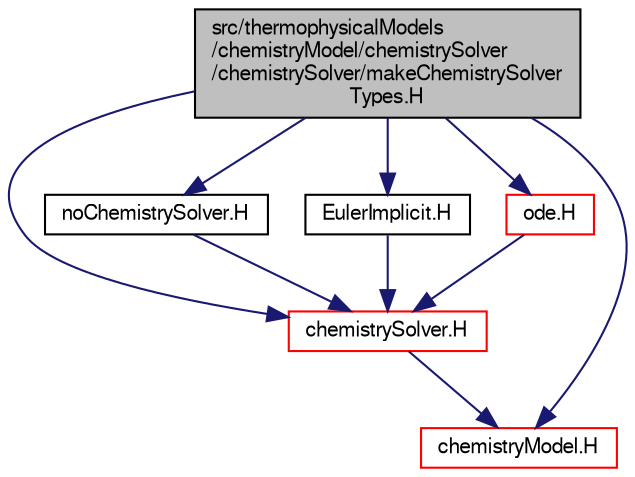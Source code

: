 digraph "src/thermophysicalModels/chemistryModel/chemistrySolver/chemistrySolver/makeChemistrySolverTypes.H"
{
  bgcolor="transparent";
  edge [fontname="FreeSans",fontsize="10",labelfontname="FreeSans",labelfontsize="10"];
  node [fontname="FreeSans",fontsize="10",shape=record];
  Node0 [label="src/thermophysicalModels\l/chemistryModel/chemistrySolver\l/chemistrySolver/makeChemistrySolver\lTypes.H",height=0.2,width=0.4,color="black", fillcolor="grey75", style="filled", fontcolor="black"];
  Node0 -> Node1 [color="midnightblue",fontsize="10",style="solid",fontname="FreeSans"];
  Node1 [label="chemistrySolver.H",height=0.2,width=0.4,color="red",URL="$a15533.html"];
  Node1 -> Node2 [color="midnightblue",fontsize="10",style="solid",fontname="FreeSans"];
  Node2 [label="chemistryModel.H",height=0.2,width=0.4,color="red",URL="$a15497.html"];
  Node0 -> Node2 [color="midnightblue",fontsize="10",style="solid",fontname="FreeSans"];
  Node0 -> Node313 [color="midnightblue",fontsize="10",style="solid",fontname="FreeSans"];
  Node313 [label="noChemistrySolver.H",height=0.2,width=0.4,color="black",URL="$a15551.html"];
  Node313 -> Node1 [color="midnightblue",fontsize="10",style="solid",fontname="FreeSans"];
  Node0 -> Node314 [color="midnightblue",fontsize="10",style="solid",fontname="FreeSans"];
  Node314 [label="EulerImplicit.H",height=0.2,width=0.4,color="black",URL="$a15545.html"];
  Node314 -> Node1 [color="midnightblue",fontsize="10",style="solid",fontname="FreeSans"];
  Node0 -> Node315 [color="midnightblue",fontsize="10",style="solid",fontname="FreeSans"];
  Node315 [label="ode.H",height=0.2,width=0.4,color="red",URL="$a15557.html"];
  Node315 -> Node1 [color="midnightblue",fontsize="10",style="solid",fontname="FreeSans"];
}
